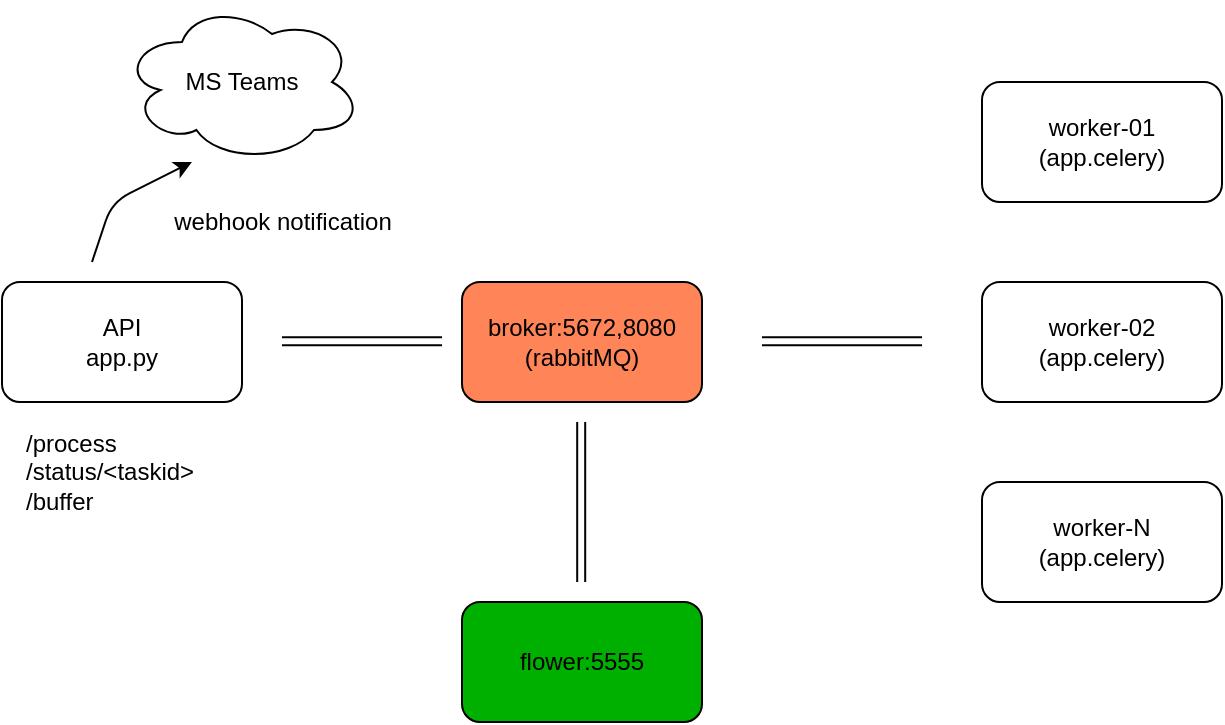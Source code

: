 <mxfile version="13.0.2" type="device"><diagram id="C5RBs43oDa-KdzZeNtuy" name="Page-1"><mxGraphModel dx="1330" dy="595" grid="1" gridSize="10" guides="1" tooltips="1" connect="1" arrows="1" fold="1" page="1" pageScale="1" pageWidth="827" pageHeight="1169" math="0" shadow="0"><root><mxCell id="WIyWlLk6GJQsqaUBKTNV-0"/><mxCell id="WIyWlLk6GJQsqaUBKTNV-1" parent="WIyWlLk6GJQsqaUBKTNV-0"/><mxCell id="eqloOpYjpnxV0UDDhN5J-0" value="&lt;div&gt;API&lt;/div&gt;&lt;div&gt;app.py&lt;br&gt;&lt;/div&gt;" style="rounded=1;whiteSpace=wrap;html=1;" vertex="1" parent="WIyWlLk6GJQsqaUBKTNV-1"><mxGeometry x="130" y="240" width="120" height="60" as="geometry"/></mxCell><mxCell id="eqloOpYjpnxV0UDDhN5J-2" value="&lt;div&gt;worker-01&lt;/div&gt;&lt;div&gt;(app.celery)&lt;br&gt;&lt;/div&gt;" style="rounded=1;whiteSpace=wrap;html=1;" vertex="1" parent="WIyWlLk6GJQsqaUBKTNV-1"><mxGeometry x="620" y="140" width="120" height="60" as="geometry"/></mxCell><mxCell id="eqloOpYjpnxV0UDDhN5J-3" value="&lt;div&gt;worker-02&lt;/div&gt;(app.celery)" style="rounded=1;whiteSpace=wrap;html=1;" vertex="1" parent="WIyWlLk6GJQsqaUBKTNV-1"><mxGeometry x="620" y="240" width="120" height="60" as="geometry"/></mxCell><mxCell id="eqloOpYjpnxV0UDDhN5J-5" value="&lt;div&gt;worker-N&lt;/div&gt;(app.celery)" style="rounded=1;whiteSpace=wrap;html=1;" vertex="1" parent="WIyWlLk6GJQsqaUBKTNV-1"><mxGeometry x="620" y="340" width="120" height="60" as="geometry"/></mxCell><mxCell id="eqloOpYjpnxV0UDDhN5J-7" value="broker:5672,8080 (rabbitMQ)" style="rounded=1;whiteSpace=wrap;html=1;fillColor=#FF8457;" vertex="1" parent="WIyWlLk6GJQsqaUBKTNV-1"><mxGeometry x="360" y="240" width="120" height="60" as="geometry"/></mxCell><mxCell id="eqloOpYjpnxV0UDDhN5J-8" value="" style="shape=link;html=1;" edge="1" parent="WIyWlLk6GJQsqaUBKTNV-1"><mxGeometry width="50" height="50" relative="1" as="geometry"><mxPoint x="510" y="269.6" as="sourcePoint"/><mxPoint x="590" y="269.6" as="targetPoint"/></mxGeometry></mxCell><mxCell id="eqloOpYjpnxV0UDDhN5J-9" value="" style="shape=link;html=1;" edge="1" parent="WIyWlLk6GJQsqaUBKTNV-1"><mxGeometry width="50" height="50" relative="1" as="geometry"><mxPoint x="270" y="269.6" as="sourcePoint"/><mxPoint x="350" y="269.6" as="targetPoint"/></mxGeometry></mxCell><mxCell id="eqloOpYjpnxV0UDDhN5J-10" value="" style="shape=link;html=1;" edge="1" parent="WIyWlLk6GJQsqaUBKTNV-1"><mxGeometry width="50" height="50" relative="1" as="geometry"><mxPoint x="419.6" y="310" as="sourcePoint"/><mxPoint x="419.6" y="390" as="targetPoint"/></mxGeometry></mxCell><mxCell id="eqloOpYjpnxV0UDDhN5J-11" value="&lt;div&gt;flower:5555&lt;/div&gt;" style="rounded=1;whiteSpace=wrap;html=1;fillColor=#00B000;" vertex="1" parent="WIyWlLk6GJQsqaUBKTNV-1"><mxGeometry x="360" y="400" width="120" height="60" as="geometry"/></mxCell><mxCell id="eqloOpYjpnxV0UDDhN5J-12" value="&lt;div align=&quot;left&quot;&gt;/process&lt;/div&gt;&lt;div align=&quot;left&quot;&gt;/status/&amp;lt;taskid&amp;gt;&lt;/div&gt;&lt;div align=&quot;left&quot;&gt;/buffer&lt;br&gt;&lt;/div&gt;" style="text;html=1;align=left;verticalAlign=middle;resizable=0;points=[];autosize=1;" vertex="1" parent="WIyWlLk6GJQsqaUBKTNV-1"><mxGeometry x="140" y="310" width="120" height="50" as="geometry"/></mxCell><mxCell id="eqloOpYjpnxV0UDDhN5J-13" value="MS Teams" style="ellipse;shape=cloud;whiteSpace=wrap;html=1;fillColor=#FFFFFF;" vertex="1" parent="WIyWlLk6GJQsqaUBKTNV-1"><mxGeometry x="190" y="100" width="120" height="80" as="geometry"/></mxCell><mxCell id="eqloOpYjpnxV0UDDhN5J-16" value="" style="endArrow=classic;html=1;" edge="1" parent="WIyWlLk6GJQsqaUBKTNV-1"><mxGeometry width="50" height="50" relative="1" as="geometry"><mxPoint x="175" y="230" as="sourcePoint"/><mxPoint x="225" y="180" as="targetPoint"/><Array as="points"><mxPoint x="185" y="200"/></Array></mxGeometry></mxCell><mxCell id="eqloOpYjpnxV0UDDhN5J-17" value="webhook notification" style="text;html=1;align=center;verticalAlign=middle;resizable=0;points=[];autosize=1;" vertex="1" parent="WIyWlLk6GJQsqaUBKTNV-1"><mxGeometry x="200" y="200" width="140" height="20" as="geometry"/></mxCell></root></mxGraphModel></diagram></mxfile>